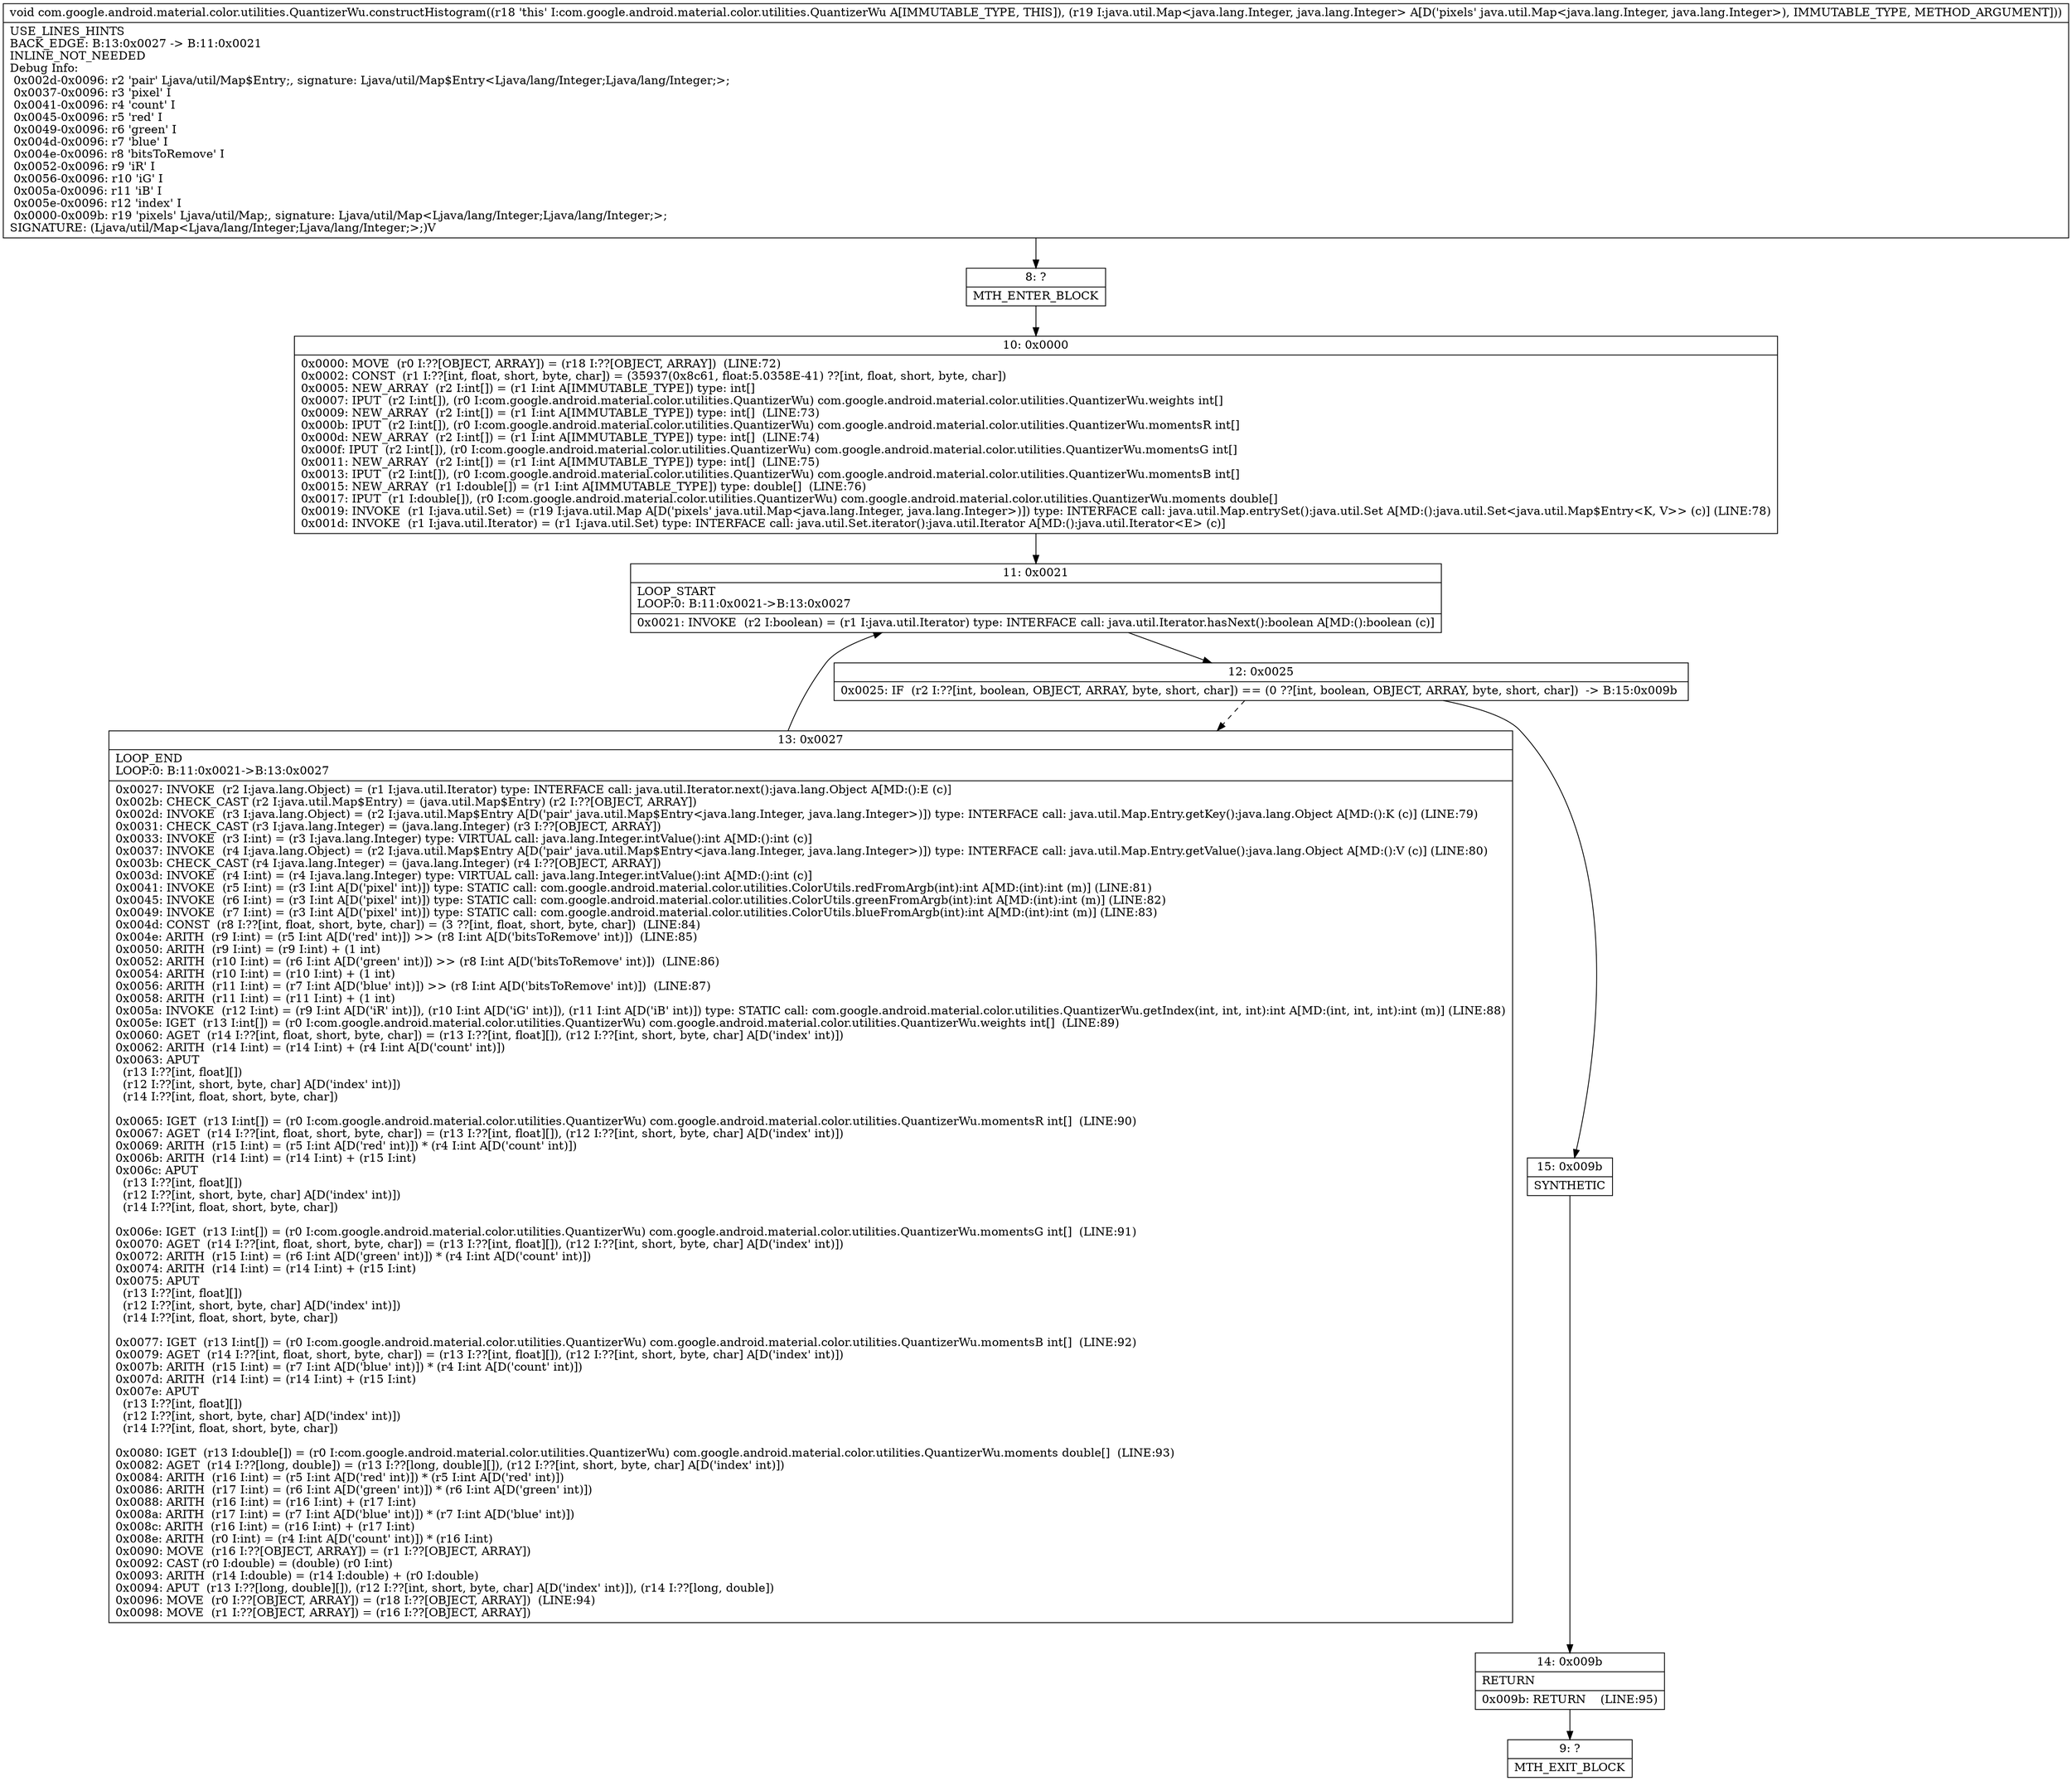 digraph "CFG forcom.google.android.material.color.utilities.QuantizerWu.constructHistogram(Ljava\/util\/Map;)V" {
Node_8 [shape=record,label="{8\:\ ?|MTH_ENTER_BLOCK\l}"];
Node_10 [shape=record,label="{10\:\ 0x0000|0x0000: MOVE  (r0 I:??[OBJECT, ARRAY]) = (r18 I:??[OBJECT, ARRAY])  (LINE:72)\l0x0002: CONST  (r1 I:??[int, float, short, byte, char]) = (35937(0x8c61, float:5.0358E\-41) ??[int, float, short, byte, char]) \l0x0005: NEW_ARRAY  (r2 I:int[]) = (r1 I:int A[IMMUTABLE_TYPE]) type: int[] \l0x0007: IPUT  (r2 I:int[]), (r0 I:com.google.android.material.color.utilities.QuantizerWu) com.google.android.material.color.utilities.QuantizerWu.weights int[] \l0x0009: NEW_ARRAY  (r2 I:int[]) = (r1 I:int A[IMMUTABLE_TYPE]) type: int[]  (LINE:73)\l0x000b: IPUT  (r2 I:int[]), (r0 I:com.google.android.material.color.utilities.QuantizerWu) com.google.android.material.color.utilities.QuantizerWu.momentsR int[] \l0x000d: NEW_ARRAY  (r2 I:int[]) = (r1 I:int A[IMMUTABLE_TYPE]) type: int[]  (LINE:74)\l0x000f: IPUT  (r2 I:int[]), (r0 I:com.google.android.material.color.utilities.QuantizerWu) com.google.android.material.color.utilities.QuantizerWu.momentsG int[] \l0x0011: NEW_ARRAY  (r2 I:int[]) = (r1 I:int A[IMMUTABLE_TYPE]) type: int[]  (LINE:75)\l0x0013: IPUT  (r2 I:int[]), (r0 I:com.google.android.material.color.utilities.QuantizerWu) com.google.android.material.color.utilities.QuantizerWu.momentsB int[] \l0x0015: NEW_ARRAY  (r1 I:double[]) = (r1 I:int A[IMMUTABLE_TYPE]) type: double[]  (LINE:76)\l0x0017: IPUT  (r1 I:double[]), (r0 I:com.google.android.material.color.utilities.QuantizerWu) com.google.android.material.color.utilities.QuantizerWu.moments double[] \l0x0019: INVOKE  (r1 I:java.util.Set) = (r19 I:java.util.Map A[D('pixels' java.util.Map\<java.lang.Integer, java.lang.Integer\>)]) type: INTERFACE call: java.util.Map.entrySet():java.util.Set A[MD:():java.util.Set\<java.util.Map$Entry\<K, V\>\> (c)] (LINE:78)\l0x001d: INVOKE  (r1 I:java.util.Iterator) = (r1 I:java.util.Set) type: INTERFACE call: java.util.Set.iterator():java.util.Iterator A[MD:():java.util.Iterator\<E\> (c)]\l}"];
Node_11 [shape=record,label="{11\:\ 0x0021|LOOP_START\lLOOP:0: B:11:0x0021\-\>B:13:0x0027\l|0x0021: INVOKE  (r2 I:boolean) = (r1 I:java.util.Iterator) type: INTERFACE call: java.util.Iterator.hasNext():boolean A[MD:():boolean (c)]\l}"];
Node_12 [shape=record,label="{12\:\ 0x0025|0x0025: IF  (r2 I:??[int, boolean, OBJECT, ARRAY, byte, short, char]) == (0 ??[int, boolean, OBJECT, ARRAY, byte, short, char])  \-\> B:15:0x009b \l}"];
Node_13 [shape=record,label="{13\:\ 0x0027|LOOP_END\lLOOP:0: B:11:0x0021\-\>B:13:0x0027\l|0x0027: INVOKE  (r2 I:java.lang.Object) = (r1 I:java.util.Iterator) type: INTERFACE call: java.util.Iterator.next():java.lang.Object A[MD:():E (c)]\l0x002b: CHECK_CAST (r2 I:java.util.Map$Entry) = (java.util.Map$Entry) (r2 I:??[OBJECT, ARRAY]) \l0x002d: INVOKE  (r3 I:java.lang.Object) = (r2 I:java.util.Map$Entry A[D('pair' java.util.Map$Entry\<java.lang.Integer, java.lang.Integer\>)]) type: INTERFACE call: java.util.Map.Entry.getKey():java.lang.Object A[MD:():K (c)] (LINE:79)\l0x0031: CHECK_CAST (r3 I:java.lang.Integer) = (java.lang.Integer) (r3 I:??[OBJECT, ARRAY]) \l0x0033: INVOKE  (r3 I:int) = (r3 I:java.lang.Integer) type: VIRTUAL call: java.lang.Integer.intValue():int A[MD:():int (c)]\l0x0037: INVOKE  (r4 I:java.lang.Object) = (r2 I:java.util.Map$Entry A[D('pair' java.util.Map$Entry\<java.lang.Integer, java.lang.Integer\>)]) type: INTERFACE call: java.util.Map.Entry.getValue():java.lang.Object A[MD:():V (c)] (LINE:80)\l0x003b: CHECK_CAST (r4 I:java.lang.Integer) = (java.lang.Integer) (r4 I:??[OBJECT, ARRAY]) \l0x003d: INVOKE  (r4 I:int) = (r4 I:java.lang.Integer) type: VIRTUAL call: java.lang.Integer.intValue():int A[MD:():int (c)]\l0x0041: INVOKE  (r5 I:int) = (r3 I:int A[D('pixel' int)]) type: STATIC call: com.google.android.material.color.utilities.ColorUtils.redFromArgb(int):int A[MD:(int):int (m)] (LINE:81)\l0x0045: INVOKE  (r6 I:int) = (r3 I:int A[D('pixel' int)]) type: STATIC call: com.google.android.material.color.utilities.ColorUtils.greenFromArgb(int):int A[MD:(int):int (m)] (LINE:82)\l0x0049: INVOKE  (r7 I:int) = (r3 I:int A[D('pixel' int)]) type: STATIC call: com.google.android.material.color.utilities.ColorUtils.blueFromArgb(int):int A[MD:(int):int (m)] (LINE:83)\l0x004d: CONST  (r8 I:??[int, float, short, byte, char]) = (3 ??[int, float, short, byte, char])  (LINE:84)\l0x004e: ARITH  (r9 I:int) = (r5 I:int A[D('red' int)]) \>\> (r8 I:int A[D('bitsToRemove' int)])  (LINE:85)\l0x0050: ARITH  (r9 I:int) = (r9 I:int) + (1 int) \l0x0052: ARITH  (r10 I:int) = (r6 I:int A[D('green' int)]) \>\> (r8 I:int A[D('bitsToRemove' int)])  (LINE:86)\l0x0054: ARITH  (r10 I:int) = (r10 I:int) + (1 int) \l0x0056: ARITH  (r11 I:int) = (r7 I:int A[D('blue' int)]) \>\> (r8 I:int A[D('bitsToRemove' int)])  (LINE:87)\l0x0058: ARITH  (r11 I:int) = (r11 I:int) + (1 int) \l0x005a: INVOKE  (r12 I:int) = (r9 I:int A[D('iR' int)]), (r10 I:int A[D('iG' int)]), (r11 I:int A[D('iB' int)]) type: STATIC call: com.google.android.material.color.utilities.QuantizerWu.getIndex(int, int, int):int A[MD:(int, int, int):int (m)] (LINE:88)\l0x005e: IGET  (r13 I:int[]) = (r0 I:com.google.android.material.color.utilities.QuantizerWu) com.google.android.material.color.utilities.QuantizerWu.weights int[]  (LINE:89)\l0x0060: AGET  (r14 I:??[int, float, short, byte, char]) = (r13 I:??[int, float][]), (r12 I:??[int, short, byte, char] A[D('index' int)]) \l0x0062: ARITH  (r14 I:int) = (r14 I:int) + (r4 I:int A[D('count' int)]) \l0x0063: APUT  \l  (r13 I:??[int, float][])\l  (r12 I:??[int, short, byte, char] A[D('index' int)])\l  (r14 I:??[int, float, short, byte, char])\l \l0x0065: IGET  (r13 I:int[]) = (r0 I:com.google.android.material.color.utilities.QuantizerWu) com.google.android.material.color.utilities.QuantizerWu.momentsR int[]  (LINE:90)\l0x0067: AGET  (r14 I:??[int, float, short, byte, char]) = (r13 I:??[int, float][]), (r12 I:??[int, short, byte, char] A[D('index' int)]) \l0x0069: ARITH  (r15 I:int) = (r5 I:int A[D('red' int)]) * (r4 I:int A[D('count' int)]) \l0x006b: ARITH  (r14 I:int) = (r14 I:int) + (r15 I:int) \l0x006c: APUT  \l  (r13 I:??[int, float][])\l  (r12 I:??[int, short, byte, char] A[D('index' int)])\l  (r14 I:??[int, float, short, byte, char])\l \l0x006e: IGET  (r13 I:int[]) = (r0 I:com.google.android.material.color.utilities.QuantizerWu) com.google.android.material.color.utilities.QuantizerWu.momentsG int[]  (LINE:91)\l0x0070: AGET  (r14 I:??[int, float, short, byte, char]) = (r13 I:??[int, float][]), (r12 I:??[int, short, byte, char] A[D('index' int)]) \l0x0072: ARITH  (r15 I:int) = (r6 I:int A[D('green' int)]) * (r4 I:int A[D('count' int)]) \l0x0074: ARITH  (r14 I:int) = (r14 I:int) + (r15 I:int) \l0x0075: APUT  \l  (r13 I:??[int, float][])\l  (r12 I:??[int, short, byte, char] A[D('index' int)])\l  (r14 I:??[int, float, short, byte, char])\l \l0x0077: IGET  (r13 I:int[]) = (r0 I:com.google.android.material.color.utilities.QuantizerWu) com.google.android.material.color.utilities.QuantizerWu.momentsB int[]  (LINE:92)\l0x0079: AGET  (r14 I:??[int, float, short, byte, char]) = (r13 I:??[int, float][]), (r12 I:??[int, short, byte, char] A[D('index' int)]) \l0x007b: ARITH  (r15 I:int) = (r7 I:int A[D('blue' int)]) * (r4 I:int A[D('count' int)]) \l0x007d: ARITH  (r14 I:int) = (r14 I:int) + (r15 I:int) \l0x007e: APUT  \l  (r13 I:??[int, float][])\l  (r12 I:??[int, short, byte, char] A[D('index' int)])\l  (r14 I:??[int, float, short, byte, char])\l \l0x0080: IGET  (r13 I:double[]) = (r0 I:com.google.android.material.color.utilities.QuantizerWu) com.google.android.material.color.utilities.QuantizerWu.moments double[]  (LINE:93)\l0x0082: AGET  (r14 I:??[long, double]) = (r13 I:??[long, double][]), (r12 I:??[int, short, byte, char] A[D('index' int)]) \l0x0084: ARITH  (r16 I:int) = (r5 I:int A[D('red' int)]) * (r5 I:int A[D('red' int)]) \l0x0086: ARITH  (r17 I:int) = (r6 I:int A[D('green' int)]) * (r6 I:int A[D('green' int)]) \l0x0088: ARITH  (r16 I:int) = (r16 I:int) + (r17 I:int) \l0x008a: ARITH  (r17 I:int) = (r7 I:int A[D('blue' int)]) * (r7 I:int A[D('blue' int)]) \l0x008c: ARITH  (r16 I:int) = (r16 I:int) + (r17 I:int) \l0x008e: ARITH  (r0 I:int) = (r4 I:int A[D('count' int)]) * (r16 I:int) \l0x0090: MOVE  (r16 I:??[OBJECT, ARRAY]) = (r1 I:??[OBJECT, ARRAY]) \l0x0092: CAST (r0 I:double) = (double) (r0 I:int) \l0x0093: ARITH  (r14 I:double) = (r14 I:double) + (r0 I:double) \l0x0094: APUT  (r13 I:??[long, double][]), (r12 I:??[int, short, byte, char] A[D('index' int)]), (r14 I:??[long, double]) \l0x0096: MOVE  (r0 I:??[OBJECT, ARRAY]) = (r18 I:??[OBJECT, ARRAY])  (LINE:94)\l0x0098: MOVE  (r1 I:??[OBJECT, ARRAY]) = (r16 I:??[OBJECT, ARRAY]) \l}"];
Node_15 [shape=record,label="{15\:\ 0x009b|SYNTHETIC\l}"];
Node_14 [shape=record,label="{14\:\ 0x009b|RETURN\l|0x009b: RETURN    (LINE:95)\l}"];
Node_9 [shape=record,label="{9\:\ ?|MTH_EXIT_BLOCK\l}"];
MethodNode[shape=record,label="{void com.google.android.material.color.utilities.QuantizerWu.constructHistogram((r18 'this' I:com.google.android.material.color.utilities.QuantizerWu A[IMMUTABLE_TYPE, THIS]), (r19 I:java.util.Map\<java.lang.Integer, java.lang.Integer\> A[D('pixels' java.util.Map\<java.lang.Integer, java.lang.Integer\>), IMMUTABLE_TYPE, METHOD_ARGUMENT]))  | USE_LINES_HINTS\lBACK_EDGE: B:13:0x0027 \-\> B:11:0x0021\lINLINE_NOT_NEEDED\lDebug Info:\l  0x002d\-0x0096: r2 'pair' Ljava\/util\/Map$Entry;, signature: Ljava\/util\/Map$Entry\<Ljava\/lang\/Integer;Ljava\/lang\/Integer;\>;\l  0x0037\-0x0096: r3 'pixel' I\l  0x0041\-0x0096: r4 'count' I\l  0x0045\-0x0096: r5 'red' I\l  0x0049\-0x0096: r6 'green' I\l  0x004d\-0x0096: r7 'blue' I\l  0x004e\-0x0096: r8 'bitsToRemove' I\l  0x0052\-0x0096: r9 'iR' I\l  0x0056\-0x0096: r10 'iG' I\l  0x005a\-0x0096: r11 'iB' I\l  0x005e\-0x0096: r12 'index' I\l  0x0000\-0x009b: r19 'pixels' Ljava\/util\/Map;, signature: Ljava\/util\/Map\<Ljava\/lang\/Integer;Ljava\/lang\/Integer;\>;\lSIGNATURE: (Ljava\/util\/Map\<Ljava\/lang\/Integer;Ljava\/lang\/Integer;\>;)V\l}"];
MethodNode -> Node_8;Node_8 -> Node_10;
Node_10 -> Node_11;
Node_11 -> Node_12;
Node_12 -> Node_13[style=dashed];
Node_12 -> Node_15;
Node_13 -> Node_11;
Node_15 -> Node_14;
Node_14 -> Node_9;
}

